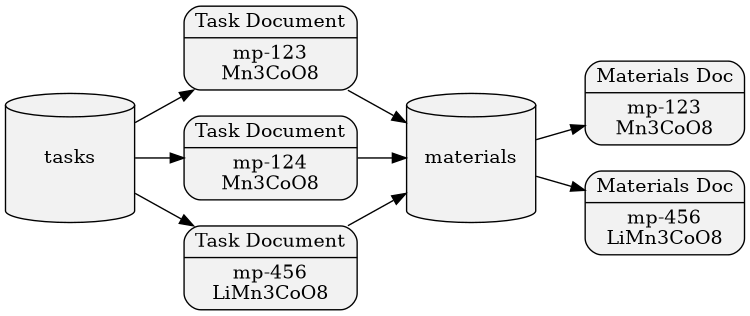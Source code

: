 digraph hierarchy {
size="5,5"
rankdir=LR
node[shape=record,style="filled,rounded",fillcolor=gray95,rankdir=LR]
#edge[dir=back, arrowtail=empty]

tasks [fillcolor=gray95,style="filled",shape=cylinder,height=1.3,width=1.3]
materials [fillcolor=gray95,style="filled",shape=cylinder,height=1.3,width=1.3]

t1[label = "{{Task Document|mp-123\nMn3CoO8}}"]
t2[label = "{{Task Document|mp-124\nMn3CoO8}}"]
t3[label = "{{Task Document|mp-456\nLiMn3CoO8}}"]

tasks -> t1 -> materials
tasks -> t2 -> materials
tasks -> t3 -> materials

m1[label = "{{Materials Doc|mp-123\nMn3CoO8}}"]
m2[label = "{{Materials Doc|mp-456\nLiMn3CoO8}}"]

materials -> m1
materials -> m2

}
